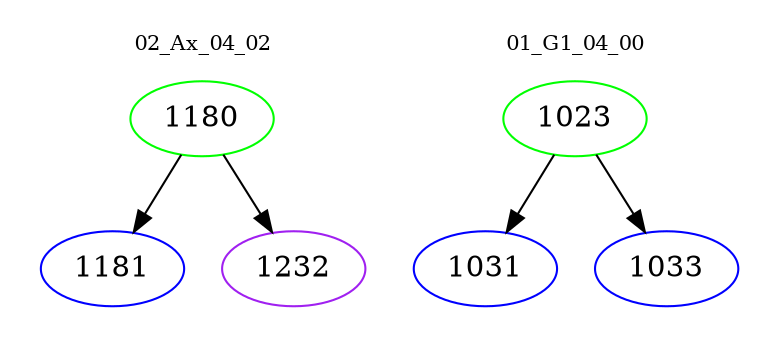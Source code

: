 digraph{
subgraph cluster_0 {
color = white
label = "02_Ax_04_02";
fontsize=10;
T0_1180 [label="1180", color="green"]
T0_1180 -> T0_1181 [color="black"]
T0_1181 [label="1181", color="blue"]
T0_1180 -> T0_1232 [color="black"]
T0_1232 [label="1232", color="purple"]
}
subgraph cluster_1 {
color = white
label = "01_G1_04_00";
fontsize=10;
T1_1023 [label="1023", color="green"]
T1_1023 -> T1_1031 [color="black"]
T1_1031 [label="1031", color="blue"]
T1_1023 -> T1_1033 [color="black"]
T1_1033 [label="1033", color="blue"]
}
}
